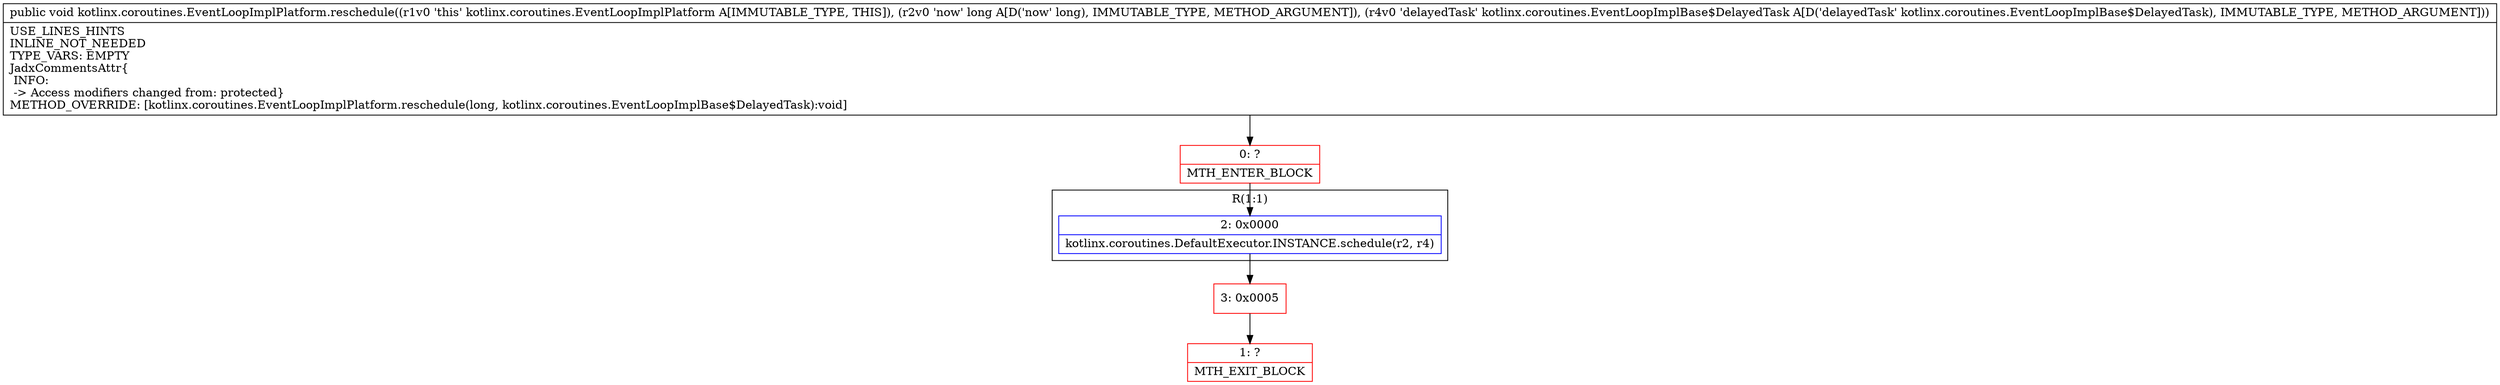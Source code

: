 digraph "CFG forkotlinx.coroutines.EventLoopImplPlatform.reschedule(JLkotlinx\/coroutines\/EventLoopImplBase$DelayedTask;)V" {
subgraph cluster_Region_58020472 {
label = "R(1:1)";
node [shape=record,color=blue];
Node_2 [shape=record,label="{2\:\ 0x0000|kotlinx.coroutines.DefaultExecutor.INSTANCE.schedule(r2, r4)\l}"];
}
Node_0 [shape=record,color=red,label="{0\:\ ?|MTH_ENTER_BLOCK\l}"];
Node_3 [shape=record,color=red,label="{3\:\ 0x0005}"];
Node_1 [shape=record,color=red,label="{1\:\ ?|MTH_EXIT_BLOCK\l}"];
MethodNode[shape=record,label="{public void kotlinx.coroutines.EventLoopImplPlatform.reschedule((r1v0 'this' kotlinx.coroutines.EventLoopImplPlatform A[IMMUTABLE_TYPE, THIS]), (r2v0 'now' long A[D('now' long), IMMUTABLE_TYPE, METHOD_ARGUMENT]), (r4v0 'delayedTask' kotlinx.coroutines.EventLoopImplBase$DelayedTask A[D('delayedTask' kotlinx.coroutines.EventLoopImplBase$DelayedTask), IMMUTABLE_TYPE, METHOD_ARGUMENT]))  | USE_LINES_HINTS\lINLINE_NOT_NEEDED\lTYPE_VARS: EMPTY\lJadxCommentsAttr\{\l INFO: \l \-\> Access modifiers changed from: protected\}\lMETHOD_OVERRIDE: [kotlinx.coroutines.EventLoopImplPlatform.reschedule(long, kotlinx.coroutines.EventLoopImplBase$DelayedTask):void]\l}"];
MethodNode -> Node_0;Node_2 -> Node_3;
Node_0 -> Node_2;
Node_3 -> Node_1;
}

